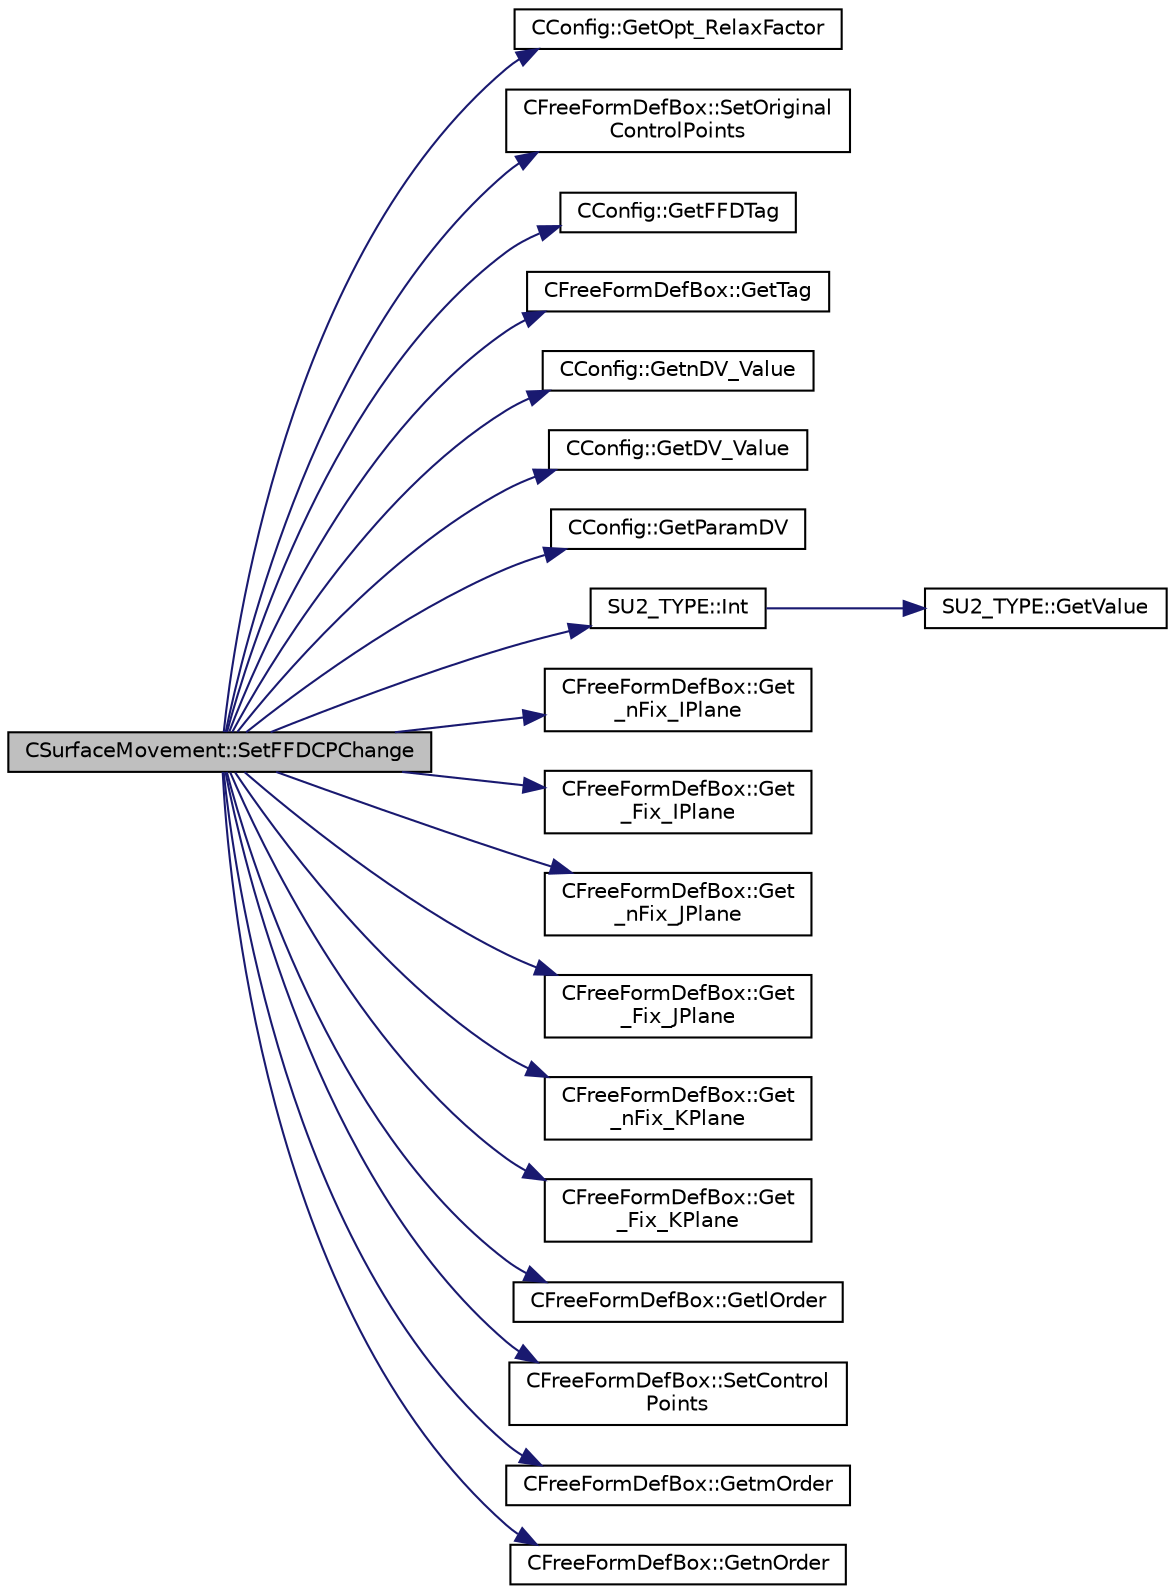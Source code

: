digraph "CSurfaceMovement::SetFFDCPChange"
{
  edge [fontname="Helvetica",fontsize="10",labelfontname="Helvetica",labelfontsize="10"];
  node [fontname="Helvetica",fontsize="10",shape=record];
  rankdir="LR";
  Node532 [label="CSurfaceMovement::SetFFDCPChange",height=0.2,width=0.4,color="black", fillcolor="grey75", style="filled", fontcolor="black"];
  Node532 -> Node533 [color="midnightblue",fontsize="10",style="solid",fontname="Helvetica"];
  Node533 [label="CConfig::GetOpt_RelaxFactor",height=0.2,width=0.4,color="black", fillcolor="white", style="filled",URL="$class_c_config.html#affef7bc6016955cb0cf49b3f774bc45a",tooltip="Get the scale factor for the line search. "];
  Node532 -> Node534 [color="midnightblue",fontsize="10",style="solid",fontname="Helvetica"];
  Node534 [label="CFreeFormDefBox::SetOriginal\lControlPoints",height=0.2,width=0.4,color="black", fillcolor="white", style="filled",URL="$class_c_free_form_def_box.html#a566aa1c4308811bbd18a88e063cd8a63",tooltip="Set the original value of the control points. "];
  Node532 -> Node535 [color="midnightblue",fontsize="10",style="solid",fontname="Helvetica"];
  Node535 [label="CConfig::GetFFDTag",height=0.2,width=0.4,color="black", fillcolor="white", style="filled",URL="$class_c_config.html#aac151bc1508af471b8bd6cf67c82bff1",tooltip="Get the FFD Tag of a particular design variable. "];
  Node532 -> Node536 [color="midnightblue",fontsize="10",style="solid",fontname="Helvetica"];
  Node536 [label="CFreeFormDefBox::GetTag",height=0.2,width=0.4,color="black", fillcolor="white", style="filled",URL="$class_c_free_form_def_box.html#a39f3ec89ecaa4c20ca0bf115153f1fb5",tooltip="Get the tag that identify a FFDBox. "];
  Node532 -> Node537 [color="midnightblue",fontsize="10",style="solid",fontname="Helvetica"];
  Node537 [label="CConfig::GetnDV_Value",height=0.2,width=0.4,color="black", fillcolor="white", style="filled",URL="$class_c_config.html#a2b77803cd48a7ac4c9251b463ff9ada7",tooltip="Get the number of design variables. "];
  Node532 -> Node538 [color="midnightblue",fontsize="10",style="solid",fontname="Helvetica"];
  Node538 [label="CConfig::GetDV_Value",height=0.2,width=0.4,color="black", fillcolor="white", style="filled",URL="$class_c_config.html#ac50165b44d1c286c810585b89cd68f33",tooltip="Value of the design variable step, we use this value in design problems. "];
  Node532 -> Node539 [color="midnightblue",fontsize="10",style="solid",fontname="Helvetica"];
  Node539 [label="CConfig::GetParamDV",height=0.2,width=0.4,color="black", fillcolor="white", style="filled",URL="$class_c_config.html#a55ab8fc511c17d4b07ef0b5eea793e61",tooltip="Get a parameter of the particular design variable. "];
  Node532 -> Node540 [color="midnightblue",fontsize="10",style="solid",fontname="Helvetica"];
  Node540 [label="SU2_TYPE::Int",height=0.2,width=0.4,color="black", fillcolor="white", style="filled",URL="$namespace_s_u2___t_y_p_e.html#a6b48817766d8a6486caa2807a52f6bae",tooltip="Casts the primitive value to int (uses GetValue, already implemented for each type). "];
  Node540 -> Node541 [color="midnightblue",fontsize="10",style="solid",fontname="Helvetica"];
  Node541 [label="SU2_TYPE::GetValue",height=0.2,width=0.4,color="black", fillcolor="white", style="filled",URL="$namespace_s_u2___t_y_p_e.html#a0ed43473f5a450ce028d088427bf10cb",tooltip="Get the (primitive) value of the datatype (needs to be implemented for each new type). "];
  Node532 -> Node542 [color="midnightblue",fontsize="10",style="solid",fontname="Helvetica"];
  Node542 [label="CFreeFormDefBox::Get\l_nFix_IPlane",height=0.2,width=0.4,color="black", fillcolor="white", style="filled",URL="$class_c_free_form_def_box.html#a6b8ff65cc97f1dc3197f1bbf66f042a2",tooltip="Define the I planes to to fix in a FFD box. "];
  Node532 -> Node543 [color="midnightblue",fontsize="10",style="solid",fontname="Helvetica"];
  Node543 [label="CFreeFormDefBox::Get\l_Fix_IPlane",height=0.2,width=0.4,color="black", fillcolor="white", style="filled",URL="$class_c_free_form_def_box.html#a378f6cbeb8c62956a9bd9e3c8ba318f7",tooltip="Define the I planes to to fix in a FFD box. "];
  Node532 -> Node544 [color="midnightblue",fontsize="10",style="solid",fontname="Helvetica"];
  Node544 [label="CFreeFormDefBox::Get\l_nFix_JPlane",height=0.2,width=0.4,color="black", fillcolor="white", style="filled",URL="$class_c_free_form_def_box.html#a15483c5ccbe6bb2d8efd1db0ee47f291",tooltip="Define the I planes to to fix in a FFD box. "];
  Node532 -> Node545 [color="midnightblue",fontsize="10",style="solid",fontname="Helvetica"];
  Node545 [label="CFreeFormDefBox::Get\l_Fix_JPlane",height=0.2,width=0.4,color="black", fillcolor="white", style="filled",URL="$class_c_free_form_def_box.html#aaea48205eeab5e59fc82824a3272d3fe",tooltip="Define the I planes to to fix in a FFD box. "];
  Node532 -> Node546 [color="midnightblue",fontsize="10",style="solid",fontname="Helvetica"];
  Node546 [label="CFreeFormDefBox::Get\l_nFix_KPlane",height=0.2,width=0.4,color="black", fillcolor="white", style="filled",URL="$class_c_free_form_def_box.html#a5231193062a8d1bb9d486c4e6bb92812",tooltip="Define the I planes to to fix in a FFD box. "];
  Node532 -> Node547 [color="midnightblue",fontsize="10",style="solid",fontname="Helvetica"];
  Node547 [label="CFreeFormDefBox::Get\l_Fix_KPlane",height=0.2,width=0.4,color="black", fillcolor="white", style="filled",URL="$class_c_free_form_def_box.html#aca911efe2b1562e4cca8ad9e3798b75f",tooltip="Define the I planes to to fix in a FFD box. "];
  Node532 -> Node548 [color="midnightblue",fontsize="10",style="solid",fontname="Helvetica"];
  Node548 [label="CFreeFormDefBox::GetlOrder",height=0.2,width=0.4,color="black", fillcolor="white", style="filled",URL="$class_c_free_form_def_box.html#a41ba3a93be7707d12dd8582aac84b28b",tooltip="Get the order in the l direction of the FFD FFDBox. "];
  Node532 -> Node549 [color="midnightblue",fontsize="10",style="solid",fontname="Helvetica"];
  Node549 [label="CFreeFormDefBox::SetControl\lPoints",height=0.2,width=0.4,color="black", fillcolor="white", style="filled",URL="$class_c_free_form_def_box.html#aed1fd6c02ebdf7d2124e6b509179e8ad",tooltip="Set the new value of the coordinates of the control points. "];
  Node532 -> Node550 [color="midnightblue",fontsize="10",style="solid",fontname="Helvetica"];
  Node550 [label="CFreeFormDefBox::GetmOrder",height=0.2,width=0.4,color="black", fillcolor="white", style="filled",URL="$class_c_free_form_def_box.html#ad0a84141a7cc5d231050ed04a3eb1a5d",tooltip="Get the order in the m direction of the FFD FFDBox. "];
  Node532 -> Node551 [color="midnightblue",fontsize="10",style="solid",fontname="Helvetica"];
  Node551 [label="CFreeFormDefBox::GetnOrder",height=0.2,width=0.4,color="black", fillcolor="white", style="filled",URL="$class_c_free_form_def_box.html#ab077841e1b5c6d82234c5c0f92a61e35",tooltip="Get the order in the n direction of the FFD FFDBox. "];
}
